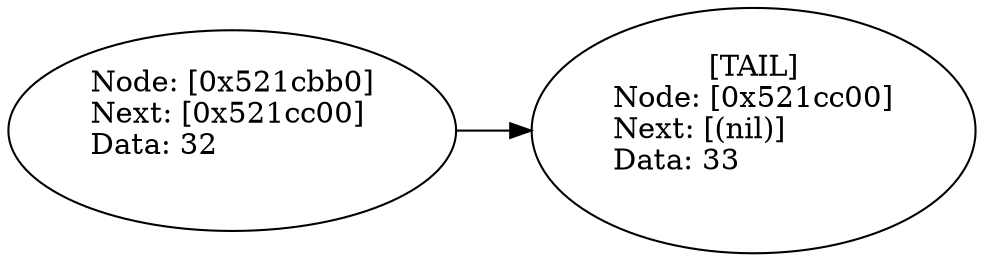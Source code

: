 digraph graf {
rankdir="LR";Node_0x521cbb0 [label="Node: [0x521cbb0]\lNext: [0x521cc00]\lData: 32\l "]
Node_0x521cbb0->Node_0x521cc00
Node_0x521cc00 [label="[TAIL]
Node: [0x521cc00]\lNext: [(nil)]\lData: 33\l "]
}